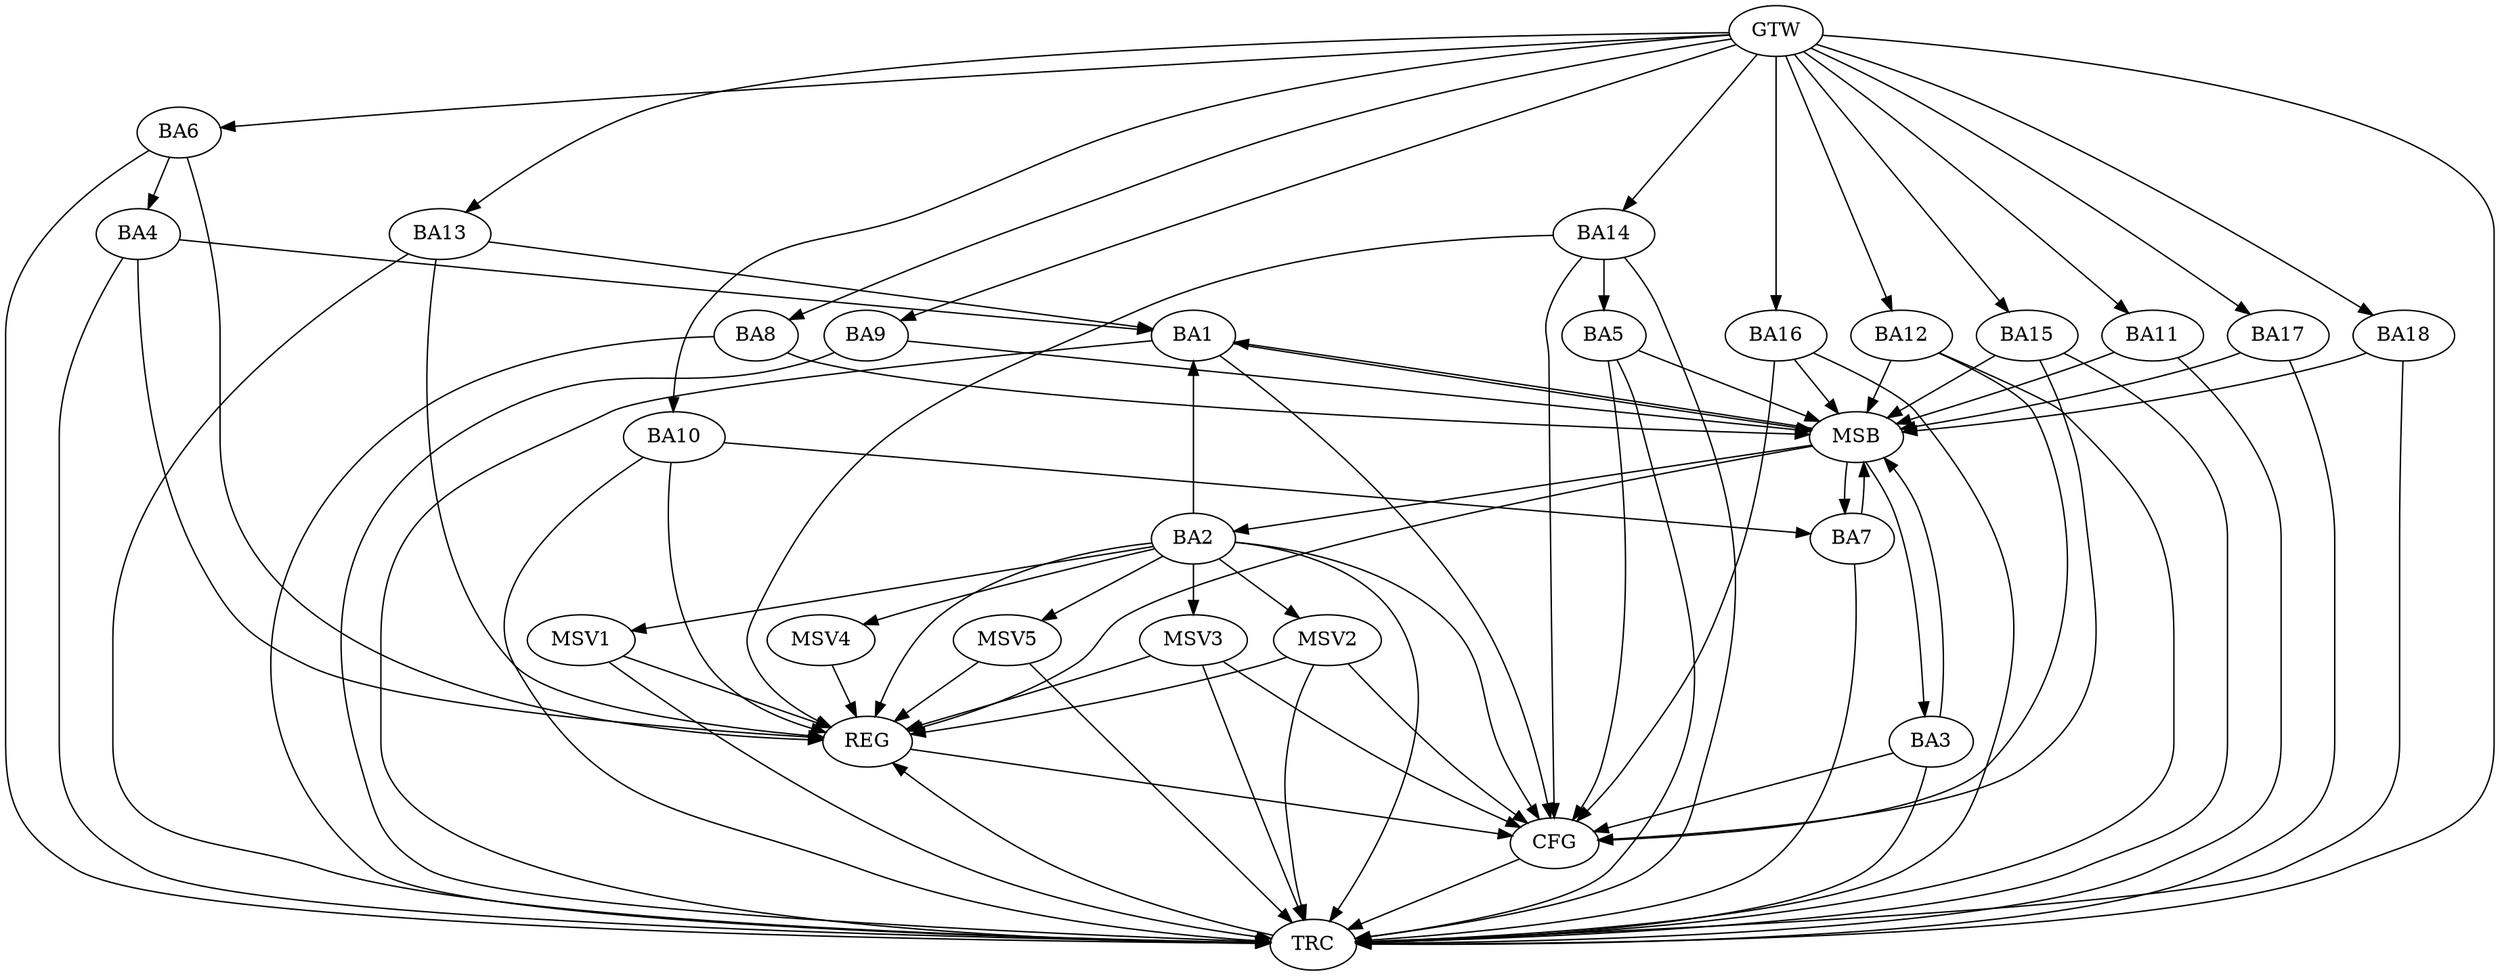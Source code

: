 strict digraph G {
  BA1 [ label="BA1" ];
  BA2 [ label="BA2" ];
  BA3 [ label="BA3" ];
  BA4 [ label="BA4" ];
  BA5 [ label="BA5" ];
  BA6 [ label="BA6" ];
  BA7 [ label="BA7" ];
  BA8 [ label="BA8" ];
  BA9 [ label="BA9" ];
  BA10 [ label="BA10" ];
  BA11 [ label="BA11" ];
  BA12 [ label="BA12" ];
  BA13 [ label="BA13" ];
  BA14 [ label="BA14" ];
  BA15 [ label="BA15" ];
  BA16 [ label="BA16" ];
  BA17 [ label="BA17" ];
  BA18 [ label="BA18" ];
  GTW [ label="GTW" ];
  REG [ label="REG" ];
  MSB [ label="MSB" ];
  CFG [ label="CFG" ];
  TRC [ label="TRC" ];
  MSV1 [ label="MSV1" ];
  MSV2 [ label="MSV2" ];
  MSV3 [ label="MSV3" ];
  MSV4 [ label="MSV4" ];
  MSV5 [ label="MSV5" ];
  BA2 -> BA1;
  BA4 -> BA1;
  BA6 -> BA4;
  BA10 -> BA7;
  BA13 -> BA1;
  BA14 -> BA5;
  GTW -> BA6;
  GTW -> BA8;
  GTW -> BA9;
  GTW -> BA10;
  GTW -> BA11;
  GTW -> BA12;
  GTW -> BA13;
  GTW -> BA14;
  GTW -> BA15;
  GTW -> BA16;
  GTW -> BA17;
  GTW -> BA18;
  BA2 -> REG;
  BA4 -> REG;
  BA6 -> REG;
  BA10 -> REG;
  BA13 -> REG;
  BA14 -> REG;
  BA1 -> MSB;
  MSB -> BA2;
  MSB -> REG;
  BA3 -> MSB;
  MSB -> BA1;
  BA5 -> MSB;
  BA7 -> MSB;
  BA8 -> MSB;
  BA9 -> MSB;
  BA11 -> MSB;
  BA12 -> MSB;
  BA15 -> MSB;
  MSB -> BA7;
  BA16 -> MSB;
  BA17 -> MSB;
  MSB -> BA3;
  BA18 -> MSB;
  BA16 -> CFG;
  BA1 -> CFG;
  BA5 -> CFG;
  BA12 -> CFG;
  BA2 -> CFG;
  BA3 -> CFG;
  BA15 -> CFG;
  BA14 -> CFG;
  REG -> CFG;
  BA1 -> TRC;
  BA2 -> TRC;
  BA3 -> TRC;
  BA4 -> TRC;
  BA5 -> TRC;
  BA6 -> TRC;
  BA7 -> TRC;
  BA8 -> TRC;
  BA9 -> TRC;
  BA10 -> TRC;
  BA11 -> TRC;
  BA12 -> TRC;
  BA13 -> TRC;
  BA14 -> TRC;
  BA15 -> TRC;
  BA16 -> TRC;
  BA17 -> TRC;
  BA18 -> TRC;
  GTW -> TRC;
  CFG -> TRC;
  TRC -> REG;
  BA2 -> MSV1;
  BA2 -> MSV2;
  MSV1 -> REG;
  MSV1 -> TRC;
  MSV2 -> REG;
  MSV2 -> TRC;
  MSV2 -> CFG;
  BA2 -> MSV3;
  MSV3 -> REG;
  MSV3 -> TRC;
  MSV3 -> CFG;
  BA2 -> MSV4;
  MSV4 -> REG;
  BA2 -> MSV5;
  MSV5 -> REG;
  MSV5 -> TRC;
}

